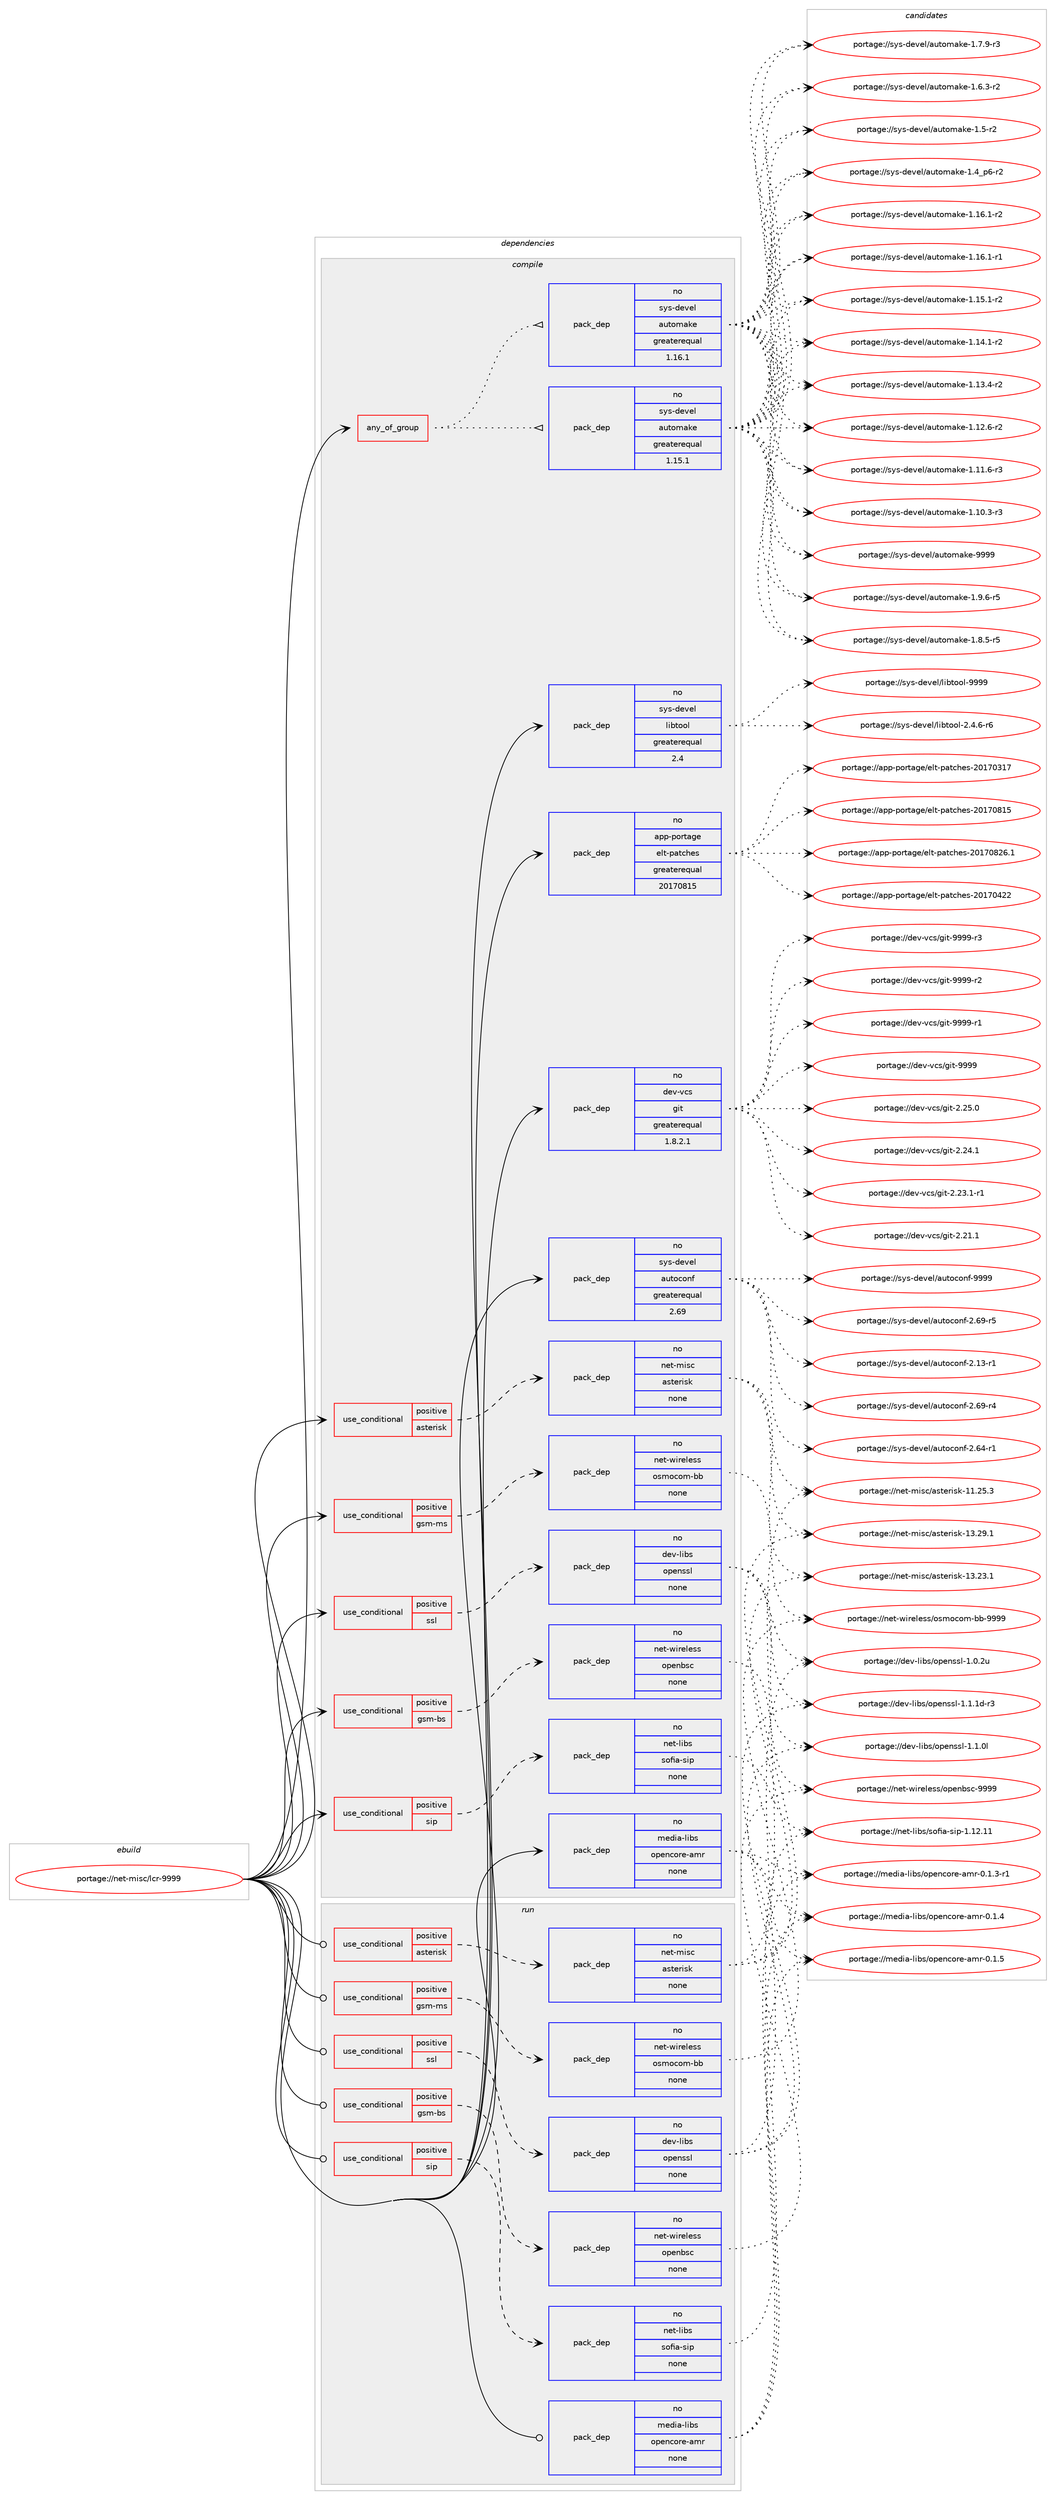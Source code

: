digraph prolog {

# *************
# Graph options
# *************

newrank=true;
concentrate=true;
compound=true;
graph [rankdir=LR,fontname=Helvetica,fontsize=10,ranksep=1.5];#, ranksep=2.5, nodesep=0.2];
edge  [arrowhead=vee];
node  [fontname=Helvetica,fontsize=10];

# **********
# The ebuild
# **********

subgraph cluster_leftcol {
color=gray;
rank=same;
label=<<i>ebuild</i>>;
id [label="portage://net-misc/lcr-9999", color=red, width=4, href="../net-misc/lcr-9999.svg"];
}

# ****************
# The dependencies
# ****************

subgraph cluster_midcol {
color=gray;
label=<<i>dependencies</i>>;
subgraph cluster_compile {
fillcolor="#eeeeee";
style=filled;
label=<<i>compile</i>>;
subgraph any2020 {
dependency129282 [label=<<TABLE BORDER="0" CELLBORDER="1" CELLSPACING="0" CELLPADDING="4"><TR><TD CELLPADDING="10">any_of_group</TD></TR></TABLE>>, shape=none, color=red];subgraph pack100392 {
dependency129283 [label=<<TABLE BORDER="0" CELLBORDER="1" CELLSPACING="0" CELLPADDING="4" WIDTH="220"><TR><TD ROWSPAN="6" CELLPADDING="30">pack_dep</TD></TR><TR><TD WIDTH="110">no</TD></TR><TR><TD>sys-devel</TD></TR><TR><TD>automake</TD></TR><TR><TD>greaterequal</TD></TR><TR><TD>1.16.1</TD></TR></TABLE>>, shape=none, color=blue];
}
dependency129282:e -> dependency129283:w [weight=20,style="dotted",arrowhead="oinv"];
subgraph pack100393 {
dependency129284 [label=<<TABLE BORDER="0" CELLBORDER="1" CELLSPACING="0" CELLPADDING="4" WIDTH="220"><TR><TD ROWSPAN="6" CELLPADDING="30">pack_dep</TD></TR><TR><TD WIDTH="110">no</TD></TR><TR><TD>sys-devel</TD></TR><TR><TD>automake</TD></TR><TR><TD>greaterequal</TD></TR><TR><TD>1.15.1</TD></TR></TABLE>>, shape=none, color=blue];
}
dependency129282:e -> dependency129284:w [weight=20,style="dotted",arrowhead="oinv"];
}
id:e -> dependency129282:w [weight=20,style="solid",arrowhead="vee"];
subgraph cond26732 {
dependency129285 [label=<<TABLE BORDER="0" CELLBORDER="1" CELLSPACING="0" CELLPADDING="4"><TR><TD ROWSPAN="3" CELLPADDING="10">use_conditional</TD></TR><TR><TD>positive</TD></TR><TR><TD>asterisk</TD></TR></TABLE>>, shape=none, color=red];
subgraph pack100394 {
dependency129286 [label=<<TABLE BORDER="0" CELLBORDER="1" CELLSPACING="0" CELLPADDING="4" WIDTH="220"><TR><TD ROWSPAN="6" CELLPADDING="30">pack_dep</TD></TR><TR><TD WIDTH="110">no</TD></TR><TR><TD>net-misc</TD></TR><TR><TD>asterisk</TD></TR><TR><TD>none</TD></TR><TR><TD></TD></TR></TABLE>>, shape=none, color=blue];
}
dependency129285:e -> dependency129286:w [weight=20,style="dashed",arrowhead="vee"];
}
id:e -> dependency129285:w [weight=20,style="solid",arrowhead="vee"];
subgraph cond26733 {
dependency129287 [label=<<TABLE BORDER="0" CELLBORDER="1" CELLSPACING="0" CELLPADDING="4"><TR><TD ROWSPAN="3" CELLPADDING="10">use_conditional</TD></TR><TR><TD>positive</TD></TR><TR><TD>gsm-bs</TD></TR></TABLE>>, shape=none, color=red];
subgraph pack100395 {
dependency129288 [label=<<TABLE BORDER="0" CELLBORDER="1" CELLSPACING="0" CELLPADDING="4" WIDTH="220"><TR><TD ROWSPAN="6" CELLPADDING="30">pack_dep</TD></TR><TR><TD WIDTH="110">no</TD></TR><TR><TD>net-wireless</TD></TR><TR><TD>openbsc</TD></TR><TR><TD>none</TD></TR><TR><TD></TD></TR></TABLE>>, shape=none, color=blue];
}
dependency129287:e -> dependency129288:w [weight=20,style="dashed",arrowhead="vee"];
}
id:e -> dependency129287:w [weight=20,style="solid",arrowhead="vee"];
subgraph cond26734 {
dependency129289 [label=<<TABLE BORDER="0" CELLBORDER="1" CELLSPACING="0" CELLPADDING="4"><TR><TD ROWSPAN="3" CELLPADDING="10">use_conditional</TD></TR><TR><TD>positive</TD></TR><TR><TD>gsm-ms</TD></TR></TABLE>>, shape=none, color=red];
subgraph pack100396 {
dependency129290 [label=<<TABLE BORDER="0" CELLBORDER="1" CELLSPACING="0" CELLPADDING="4" WIDTH="220"><TR><TD ROWSPAN="6" CELLPADDING="30">pack_dep</TD></TR><TR><TD WIDTH="110">no</TD></TR><TR><TD>net-wireless</TD></TR><TR><TD>osmocom-bb</TD></TR><TR><TD>none</TD></TR><TR><TD></TD></TR></TABLE>>, shape=none, color=blue];
}
dependency129289:e -> dependency129290:w [weight=20,style="dashed",arrowhead="vee"];
}
id:e -> dependency129289:w [weight=20,style="solid",arrowhead="vee"];
subgraph cond26735 {
dependency129291 [label=<<TABLE BORDER="0" CELLBORDER="1" CELLSPACING="0" CELLPADDING="4"><TR><TD ROWSPAN="3" CELLPADDING="10">use_conditional</TD></TR><TR><TD>positive</TD></TR><TR><TD>sip</TD></TR></TABLE>>, shape=none, color=red];
subgraph pack100397 {
dependency129292 [label=<<TABLE BORDER="0" CELLBORDER="1" CELLSPACING="0" CELLPADDING="4" WIDTH="220"><TR><TD ROWSPAN="6" CELLPADDING="30">pack_dep</TD></TR><TR><TD WIDTH="110">no</TD></TR><TR><TD>net-libs</TD></TR><TR><TD>sofia-sip</TD></TR><TR><TD>none</TD></TR><TR><TD></TD></TR></TABLE>>, shape=none, color=blue];
}
dependency129291:e -> dependency129292:w [weight=20,style="dashed",arrowhead="vee"];
}
id:e -> dependency129291:w [weight=20,style="solid",arrowhead="vee"];
subgraph cond26736 {
dependency129293 [label=<<TABLE BORDER="0" CELLBORDER="1" CELLSPACING="0" CELLPADDING="4"><TR><TD ROWSPAN="3" CELLPADDING="10">use_conditional</TD></TR><TR><TD>positive</TD></TR><TR><TD>ssl</TD></TR></TABLE>>, shape=none, color=red];
subgraph pack100398 {
dependency129294 [label=<<TABLE BORDER="0" CELLBORDER="1" CELLSPACING="0" CELLPADDING="4" WIDTH="220"><TR><TD ROWSPAN="6" CELLPADDING="30">pack_dep</TD></TR><TR><TD WIDTH="110">no</TD></TR><TR><TD>dev-libs</TD></TR><TR><TD>openssl</TD></TR><TR><TD>none</TD></TR><TR><TD></TD></TR></TABLE>>, shape=none, color=blue];
}
dependency129293:e -> dependency129294:w [weight=20,style="dashed",arrowhead="vee"];
}
id:e -> dependency129293:w [weight=20,style="solid",arrowhead="vee"];
subgraph pack100399 {
dependency129295 [label=<<TABLE BORDER="0" CELLBORDER="1" CELLSPACING="0" CELLPADDING="4" WIDTH="220"><TR><TD ROWSPAN="6" CELLPADDING="30">pack_dep</TD></TR><TR><TD WIDTH="110">no</TD></TR><TR><TD>app-portage</TD></TR><TR><TD>elt-patches</TD></TR><TR><TD>greaterequal</TD></TR><TR><TD>20170815</TD></TR></TABLE>>, shape=none, color=blue];
}
id:e -> dependency129295:w [weight=20,style="solid",arrowhead="vee"];
subgraph pack100400 {
dependency129296 [label=<<TABLE BORDER="0" CELLBORDER="1" CELLSPACING="0" CELLPADDING="4" WIDTH="220"><TR><TD ROWSPAN="6" CELLPADDING="30">pack_dep</TD></TR><TR><TD WIDTH="110">no</TD></TR><TR><TD>dev-vcs</TD></TR><TR><TD>git</TD></TR><TR><TD>greaterequal</TD></TR><TR><TD>1.8.2.1</TD></TR></TABLE>>, shape=none, color=blue];
}
id:e -> dependency129296:w [weight=20,style="solid",arrowhead="vee"];
subgraph pack100401 {
dependency129297 [label=<<TABLE BORDER="0" CELLBORDER="1" CELLSPACING="0" CELLPADDING="4" WIDTH="220"><TR><TD ROWSPAN="6" CELLPADDING="30">pack_dep</TD></TR><TR><TD WIDTH="110">no</TD></TR><TR><TD>media-libs</TD></TR><TR><TD>opencore-amr</TD></TR><TR><TD>none</TD></TR><TR><TD></TD></TR></TABLE>>, shape=none, color=blue];
}
id:e -> dependency129297:w [weight=20,style="solid",arrowhead="vee"];
subgraph pack100402 {
dependency129298 [label=<<TABLE BORDER="0" CELLBORDER="1" CELLSPACING="0" CELLPADDING="4" WIDTH="220"><TR><TD ROWSPAN="6" CELLPADDING="30">pack_dep</TD></TR><TR><TD WIDTH="110">no</TD></TR><TR><TD>sys-devel</TD></TR><TR><TD>autoconf</TD></TR><TR><TD>greaterequal</TD></TR><TR><TD>2.69</TD></TR></TABLE>>, shape=none, color=blue];
}
id:e -> dependency129298:w [weight=20,style="solid",arrowhead="vee"];
subgraph pack100403 {
dependency129299 [label=<<TABLE BORDER="0" CELLBORDER="1" CELLSPACING="0" CELLPADDING="4" WIDTH="220"><TR><TD ROWSPAN="6" CELLPADDING="30">pack_dep</TD></TR><TR><TD WIDTH="110">no</TD></TR><TR><TD>sys-devel</TD></TR><TR><TD>libtool</TD></TR><TR><TD>greaterequal</TD></TR><TR><TD>2.4</TD></TR></TABLE>>, shape=none, color=blue];
}
id:e -> dependency129299:w [weight=20,style="solid",arrowhead="vee"];
}
subgraph cluster_compileandrun {
fillcolor="#eeeeee";
style=filled;
label=<<i>compile and run</i>>;
}
subgraph cluster_run {
fillcolor="#eeeeee";
style=filled;
label=<<i>run</i>>;
subgraph cond26737 {
dependency129300 [label=<<TABLE BORDER="0" CELLBORDER="1" CELLSPACING="0" CELLPADDING="4"><TR><TD ROWSPAN="3" CELLPADDING="10">use_conditional</TD></TR><TR><TD>positive</TD></TR><TR><TD>asterisk</TD></TR></TABLE>>, shape=none, color=red];
subgraph pack100404 {
dependency129301 [label=<<TABLE BORDER="0" CELLBORDER="1" CELLSPACING="0" CELLPADDING="4" WIDTH="220"><TR><TD ROWSPAN="6" CELLPADDING="30">pack_dep</TD></TR><TR><TD WIDTH="110">no</TD></TR><TR><TD>net-misc</TD></TR><TR><TD>asterisk</TD></TR><TR><TD>none</TD></TR><TR><TD></TD></TR></TABLE>>, shape=none, color=blue];
}
dependency129300:e -> dependency129301:w [weight=20,style="dashed",arrowhead="vee"];
}
id:e -> dependency129300:w [weight=20,style="solid",arrowhead="odot"];
subgraph cond26738 {
dependency129302 [label=<<TABLE BORDER="0" CELLBORDER="1" CELLSPACING="0" CELLPADDING="4"><TR><TD ROWSPAN="3" CELLPADDING="10">use_conditional</TD></TR><TR><TD>positive</TD></TR><TR><TD>gsm-bs</TD></TR></TABLE>>, shape=none, color=red];
subgraph pack100405 {
dependency129303 [label=<<TABLE BORDER="0" CELLBORDER="1" CELLSPACING="0" CELLPADDING="4" WIDTH="220"><TR><TD ROWSPAN="6" CELLPADDING="30">pack_dep</TD></TR><TR><TD WIDTH="110">no</TD></TR><TR><TD>net-wireless</TD></TR><TR><TD>openbsc</TD></TR><TR><TD>none</TD></TR><TR><TD></TD></TR></TABLE>>, shape=none, color=blue];
}
dependency129302:e -> dependency129303:w [weight=20,style="dashed",arrowhead="vee"];
}
id:e -> dependency129302:w [weight=20,style="solid",arrowhead="odot"];
subgraph cond26739 {
dependency129304 [label=<<TABLE BORDER="0" CELLBORDER="1" CELLSPACING="0" CELLPADDING="4"><TR><TD ROWSPAN="3" CELLPADDING="10">use_conditional</TD></TR><TR><TD>positive</TD></TR><TR><TD>gsm-ms</TD></TR></TABLE>>, shape=none, color=red];
subgraph pack100406 {
dependency129305 [label=<<TABLE BORDER="0" CELLBORDER="1" CELLSPACING="0" CELLPADDING="4" WIDTH="220"><TR><TD ROWSPAN="6" CELLPADDING="30">pack_dep</TD></TR><TR><TD WIDTH="110">no</TD></TR><TR><TD>net-wireless</TD></TR><TR><TD>osmocom-bb</TD></TR><TR><TD>none</TD></TR><TR><TD></TD></TR></TABLE>>, shape=none, color=blue];
}
dependency129304:e -> dependency129305:w [weight=20,style="dashed",arrowhead="vee"];
}
id:e -> dependency129304:w [weight=20,style="solid",arrowhead="odot"];
subgraph cond26740 {
dependency129306 [label=<<TABLE BORDER="0" CELLBORDER="1" CELLSPACING="0" CELLPADDING="4"><TR><TD ROWSPAN="3" CELLPADDING="10">use_conditional</TD></TR><TR><TD>positive</TD></TR><TR><TD>sip</TD></TR></TABLE>>, shape=none, color=red];
subgraph pack100407 {
dependency129307 [label=<<TABLE BORDER="0" CELLBORDER="1" CELLSPACING="0" CELLPADDING="4" WIDTH="220"><TR><TD ROWSPAN="6" CELLPADDING="30">pack_dep</TD></TR><TR><TD WIDTH="110">no</TD></TR><TR><TD>net-libs</TD></TR><TR><TD>sofia-sip</TD></TR><TR><TD>none</TD></TR><TR><TD></TD></TR></TABLE>>, shape=none, color=blue];
}
dependency129306:e -> dependency129307:w [weight=20,style="dashed",arrowhead="vee"];
}
id:e -> dependency129306:w [weight=20,style="solid",arrowhead="odot"];
subgraph cond26741 {
dependency129308 [label=<<TABLE BORDER="0" CELLBORDER="1" CELLSPACING="0" CELLPADDING="4"><TR><TD ROWSPAN="3" CELLPADDING="10">use_conditional</TD></TR><TR><TD>positive</TD></TR><TR><TD>ssl</TD></TR></TABLE>>, shape=none, color=red];
subgraph pack100408 {
dependency129309 [label=<<TABLE BORDER="0" CELLBORDER="1" CELLSPACING="0" CELLPADDING="4" WIDTH="220"><TR><TD ROWSPAN="6" CELLPADDING="30">pack_dep</TD></TR><TR><TD WIDTH="110">no</TD></TR><TR><TD>dev-libs</TD></TR><TR><TD>openssl</TD></TR><TR><TD>none</TD></TR><TR><TD></TD></TR></TABLE>>, shape=none, color=blue];
}
dependency129308:e -> dependency129309:w [weight=20,style="dashed",arrowhead="vee"];
}
id:e -> dependency129308:w [weight=20,style="solid",arrowhead="odot"];
subgraph pack100409 {
dependency129310 [label=<<TABLE BORDER="0" CELLBORDER="1" CELLSPACING="0" CELLPADDING="4" WIDTH="220"><TR><TD ROWSPAN="6" CELLPADDING="30">pack_dep</TD></TR><TR><TD WIDTH="110">no</TD></TR><TR><TD>media-libs</TD></TR><TR><TD>opencore-amr</TD></TR><TR><TD>none</TD></TR><TR><TD></TD></TR></TABLE>>, shape=none, color=blue];
}
id:e -> dependency129310:w [weight=20,style="solid",arrowhead="odot"];
}
}

# **************
# The candidates
# **************

subgraph cluster_choices {
rank=same;
color=gray;
label=<<i>candidates</i>>;

subgraph choice100392 {
color=black;
nodesep=1;
choice115121115451001011181011084797117116111109971071014557575757 [label="portage://sys-devel/automake-9999", color=red, width=4,href="../sys-devel/automake-9999.svg"];
choice115121115451001011181011084797117116111109971071014549465746544511453 [label="portage://sys-devel/automake-1.9.6-r5", color=red, width=4,href="../sys-devel/automake-1.9.6-r5.svg"];
choice115121115451001011181011084797117116111109971071014549465646534511453 [label="portage://sys-devel/automake-1.8.5-r5", color=red, width=4,href="../sys-devel/automake-1.8.5-r5.svg"];
choice115121115451001011181011084797117116111109971071014549465546574511451 [label="portage://sys-devel/automake-1.7.9-r3", color=red, width=4,href="../sys-devel/automake-1.7.9-r3.svg"];
choice115121115451001011181011084797117116111109971071014549465446514511450 [label="portage://sys-devel/automake-1.6.3-r2", color=red, width=4,href="../sys-devel/automake-1.6.3-r2.svg"];
choice11512111545100101118101108479711711611110997107101454946534511450 [label="portage://sys-devel/automake-1.5-r2", color=red, width=4,href="../sys-devel/automake-1.5-r2.svg"];
choice115121115451001011181011084797117116111109971071014549465295112544511450 [label="portage://sys-devel/automake-1.4_p6-r2", color=red, width=4,href="../sys-devel/automake-1.4_p6-r2.svg"];
choice11512111545100101118101108479711711611110997107101454946495446494511450 [label="portage://sys-devel/automake-1.16.1-r2", color=red, width=4,href="../sys-devel/automake-1.16.1-r2.svg"];
choice11512111545100101118101108479711711611110997107101454946495446494511449 [label="portage://sys-devel/automake-1.16.1-r1", color=red, width=4,href="../sys-devel/automake-1.16.1-r1.svg"];
choice11512111545100101118101108479711711611110997107101454946495346494511450 [label="portage://sys-devel/automake-1.15.1-r2", color=red, width=4,href="../sys-devel/automake-1.15.1-r2.svg"];
choice11512111545100101118101108479711711611110997107101454946495246494511450 [label="portage://sys-devel/automake-1.14.1-r2", color=red, width=4,href="../sys-devel/automake-1.14.1-r2.svg"];
choice11512111545100101118101108479711711611110997107101454946495146524511450 [label="portage://sys-devel/automake-1.13.4-r2", color=red, width=4,href="../sys-devel/automake-1.13.4-r2.svg"];
choice11512111545100101118101108479711711611110997107101454946495046544511450 [label="portage://sys-devel/automake-1.12.6-r2", color=red, width=4,href="../sys-devel/automake-1.12.6-r2.svg"];
choice11512111545100101118101108479711711611110997107101454946494946544511451 [label="portage://sys-devel/automake-1.11.6-r3", color=red, width=4,href="../sys-devel/automake-1.11.6-r3.svg"];
choice11512111545100101118101108479711711611110997107101454946494846514511451 [label="portage://sys-devel/automake-1.10.3-r3", color=red, width=4,href="../sys-devel/automake-1.10.3-r3.svg"];
dependency129283:e -> choice115121115451001011181011084797117116111109971071014557575757:w [style=dotted,weight="100"];
dependency129283:e -> choice115121115451001011181011084797117116111109971071014549465746544511453:w [style=dotted,weight="100"];
dependency129283:e -> choice115121115451001011181011084797117116111109971071014549465646534511453:w [style=dotted,weight="100"];
dependency129283:e -> choice115121115451001011181011084797117116111109971071014549465546574511451:w [style=dotted,weight="100"];
dependency129283:e -> choice115121115451001011181011084797117116111109971071014549465446514511450:w [style=dotted,weight="100"];
dependency129283:e -> choice11512111545100101118101108479711711611110997107101454946534511450:w [style=dotted,weight="100"];
dependency129283:e -> choice115121115451001011181011084797117116111109971071014549465295112544511450:w [style=dotted,weight="100"];
dependency129283:e -> choice11512111545100101118101108479711711611110997107101454946495446494511450:w [style=dotted,weight="100"];
dependency129283:e -> choice11512111545100101118101108479711711611110997107101454946495446494511449:w [style=dotted,weight="100"];
dependency129283:e -> choice11512111545100101118101108479711711611110997107101454946495346494511450:w [style=dotted,weight="100"];
dependency129283:e -> choice11512111545100101118101108479711711611110997107101454946495246494511450:w [style=dotted,weight="100"];
dependency129283:e -> choice11512111545100101118101108479711711611110997107101454946495146524511450:w [style=dotted,weight="100"];
dependency129283:e -> choice11512111545100101118101108479711711611110997107101454946495046544511450:w [style=dotted,weight="100"];
dependency129283:e -> choice11512111545100101118101108479711711611110997107101454946494946544511451:w [style=dotted,weight="100"];
dependency129283:e -> choice11512111545100101118101108479711711611110997107101454946494846514511451:w [style=dotted,weight="100"];
}
subgraph choice100393 {
color=black;
nodesep=1;
choice115121115451001011181011084797117116111109971071014557575757 [label="portage://sys-devel/automake-9999", color=red, width=4,href="../sys-devel/automake-9999.svg"];
choice115121115451001011181011084797117116111109971071014549465746544511453 [label="portage://sys-devel/automake-1.9.6-r5", color=red, width=4,href="../sys-devel/automake-1.9.6-r5.svg"];
choice115121115451001011181011084797117116111109971071014549465646534511453 [label="portage://sys-devel/automake-1.8.5-r5", color=red, width=4,href="../sys-devel/automake-1.8.5-r5.svg"];
choice115121115451001011181011084797117116111109971071014549465546574511451 [label="portage://sys-devel/automake-1.7.9-r3", color=red, width=4,href="../sys-devel/automake-1.7.9-r3.svg"];
choice115121115451001011181011084797117116111109971071014549465446514511450 [label="portage://sys-devel/automake-1.6.3-r2", color=red, width=4,href="../sys-devel/automake-1.6.3-r2.svg"];
choice11512111545100101118101108479711711611110997107101454946534511450 [label="portage://sys-devel/automake-1.5-r2", color=red, width=4,href="../sys-devel/automake-1.5-r2.svg"];
choice115121115451001011181011084797117116111109971071014549465295112544511450 [label="portage://sys-devel/automake-1.4_p6-r2", color=red, width=4,href="../sys-devel/automake-1.4_p6-r2.svg"];
choice11512111545100101118101108479711711611110997107101454946495446494511450 [label="portage://sys-devel/automake-1.16.1-r2", color=red, width=4,href="../sys-devel/automake-1.16.1-r2.svg"];
choice11512111545100101118101108479711711611110997107101454946495446494511449 [label="portage://sys-devel/automake-1.16.1-r1", color=red, width=4,href="../sys-devel/automake-1.16.1-r1.svg"];
choice11512111545100101118101108479711711611110997107101454946495346494511450 [label="portage://sys-devel/automake-1.15.1-r2", color=red, width=4,href="../sys-devel/automake-1.15.1-r2.svg"];
choice11512111545100101118101108479711711611110997107101454946495246494511450 [label="portage://sys-devel/automake-1.14.1-r2", color=red, width=4,href="../sys-devel/automake-1.14.1-r2.svg"];
choice11512111545100101118101108479711711611110997107101454946495146524511450 [label="portage://sys-devel/automake-1.13.4-r2", color=red, width=4,href="../sys-devel/automake-1.13.4-r2.svg"];
choice11512111545100101118101108479711711611110997107101454946495046544511450 [label="portage://sys-devel/automake-1.12.6-r2", color=red, width=4,href="../sys-devel/automake-1.12.6-r2.svg"];
choice11512111545100101118101108479711711611110997107101454946494946544511451 [label="portage://sys-devel/automake-1.11.6-r3", color=red, width=4,href="../sys-devel/automake-1.11.6-r3.svg"];
choice11512111545100101118101108479711711611110997107101454946494846514511451 [label="portage://sys-devel/automake-1.10.3-r3", color=red, width=4,href="../sys-devel/automake-1.10.3-r3.svg"];
dependency129284:e -> choice115121115451001011181011084797117116111109971071014557575757:w [style=dotted,weight="100"];
dependency129284:e -> choice115121115451001011181011084797117116111109971071014549465746544511453:w [style=dotted,weight="100"];
dependency129284:e -> choice115121115451001011181011084797117116111109971071014549465646534511453:w [style=dotted,weight="100"];
dependency129284:e -> choice115121115451001011181011084797117116111109971071014549465546574511451:w [style=dotted,weight="100"];
dependency129284:e -> choice115121115451001011181011084797117116111109971071014549465446514511450:w [style=dotted,weight="100"];
dependency129284:e -> choice11512111545100101118101108479711711611110997107101454946534511450:w [style=dotted,weight="100"];
dependency129284:e -> choice115121115451001011181011084797117116111109971071014549465295112544511450:w [style=dotted,weight="100"];
dependency129284:e -> choice11512111545100101118101108479711711611110997107101454946495446494511450:w [style=dotted,weight="100"];
dependency129284:e -> choice11512111545100101118101108479711711611110997107101454946495446494511449:w [style=dotted,weight="100"];
dependency129284:e -> choice11512111545100101118101108479711711611110997107101454946495346494511450:w [style=dotted,weight="100"];
dependency129284:e -> choice11512111545100101118101108479711711611110997107101454946495246494511450:w [style=dotted,weight="100"];
dependency129284:e -> choice11512111545100101118101108479711711611110997107101454946495146524511450:w [style=dotted,weight="100"];
dependency129284:e -> choice11512111545100101118101108479711711611110997107101454946495046544511450:w [style=dotted,weight="100"];
dependency129284:e -> choice11512111545100101118101108479711711611110997107101454946494946544511451:w [style=dotted,weight="100"];
dependency129284:e -> choice11512111545100101118101108479711711611110997107101454946494846514511451:w [style=dotted,weight="100"];
}
subgraph choice100394 {
color=black;
nodesep=1;
choice110101116451091051159947971151161011141051151074549514650574649 [label="portage://net-misc/asterisk-13.29.1", color=red, width=4,href="../net-misc/asterisk-13.29.1.svg"];
choice110101116451091051159947971151161011141051151074549514650514649 [label="portage://net-misc/asterisk-13.23.1", color=red, width=4,href="../net-misc/asterisk-13.23.1.svg"];
choice110101116451091051159947971151161011141051151074549494650534651 [label="portage://net-misc/asterisk-11.25.3", color=red, width=4,href="../net-misc/asterisk-11.25.3.svg"];
dependency129286:e -> choice110101116451091051159947971151161011141051151074549514650574649:w [style=dotted,weight="100"];
dependency129286:e -> choice110101116451091051159947971151161011141051151074549514650514649:w [style=dotted,weight="100"];
dependency129286:e -> choice110101116451091051159947971151161011141051151074549494650534651:w [style=dotted,weight="100"];
}
subgraph choice100395 {
color=black;
nodesep=1;
choice110101116451191051141011081011151154711111210111098115994557575757 [label="portage://net-wireless/openbsc-9999", color=red, width=4,href="../net-wireless/openbsc-9999.svg"];
dependency129288:e -> choice110101116451191051141011081011151154711111210111098115994557575757:w [style=dotted,weight="100"];
}
subgraph choice100396 {
color=black;
nodesep=1;
choice1101011164511910511410110810111511547111115109111991111094598984557575757 [label="portage://net-wireless/osmocom-bb-9999", color=red, width=4,href="../net-wireless/osmocom-bb-9999.svg"];
dependency129290:e -> choice1101011164511910511410110810111511547111115109111991111094598984557575757:w [style=dotted,weight="100"];
}
subgraph choice100397 {
color=black;
nodesep=1;
choice11010111645108105981154711511110210597451151051124549464950464949 [label="portage://net-libs/sofia-sip-1.12.11", color=red, width=4,href="../net-libs/sofia-sip-1.12.11.svg"];
dependency129292:e -> choice11010111645108105981154711511110210597451151051124549464950464949:w [style=dotted,weight="100"];
}
subgraph choice100398 {
color=black;
nodesep=1;
choice1001011184510810598115471111121011101151151084549464946491004511451 [label="portage://dev-libs/openssl-1.1.1d-r3", color=red, width=4,href="../dev-libs/openssl-1.1.1d-r3.svg"];
choice100101118451081059811547111112101110115115108454946494648108 [label="portage://dev-libs/openssl-1.1.0l", color=red, width=4,href="../dev-libs/openssl-1.1.0l.svg"];
choice100101118451081059811547111112101110115115108454946484650117 [label="portage://dev-libs/openssl-1.0.2u", color=red, width=4,href="../dev-libs/openssl-1.0.2u.svg"];
dependency129294:e -> choice1001011184510810598115471111121011101151151084549464946491004511451:w [style=dotted,weight="100"];
dependency129294:e -> choice100101118451081059811547111112101110115115108454946494648108:w [style=dotted,weight="100"];
dependency129294:e -> choice100101118451081059811547111112101110115115108454946484650117:w [style=dotted,weight="100"];
}
subgraph choice100399 {
color=black;
nodesep=1;
choice971121124511211111411697103101471011081164511297116991041011154550484955485650544649 [label="portage://app-portage/elt-patches-20170826.1", color=red, width=4,href="../app-portage/elt-patches-20170826.1.svg"];
choice97112112451121111141169710310147101108116451129711699104101115455048495548564953 [label="portage://app-portage/elt-patches-20170815", color=red, width=4,href="../app-portage/elt-patches-20170815.svg"];
choice97112112451121111141169710310147101108116451129711699104101115455048495548525050 [label="portage://app-portage/elt-patches-20170422", color=red, width=4,href="../app-portage/elt-patches-20170422.svg"];
choice97112112451121111141169710310147101108116451129711699104101115455048495548514955 [label="portage://app-portage/elt-patches-20170317", color=red, width=4,href="../app-portage/elt-patches-20170317.svg"];
dependency129295:e -> choice971121124511211111411697103101471011081164511297116991041011154550484955485650544649:w [style=dotted,weight="100"];
dependency129295:e -> choice97112112451121111141169710310147101108116451129711699104101115455048495548564953:w [style=dotted,weight="100"];
dependency129295:e -> choice97112112451121111141169710310147101108116451129711699104101115455048495548525050:w [style=dotted,weight="100"];
dependency129295:e -> choice97112112451121111141169710310147101108116451129711699104101115455048495548514955:w [style=dotted,weight="100"];
}
subgraph choice100400 {
color=black;
nodesep=1;
choice10010111845118991154710310511645575757574511451 [label="portage://dev-vcs/git-9999-r3", color=red, width=4,href="../dev-vcs/git-9999-r3.svg"];
choice10010111845118991154710310511645575757574511450 [label="portage://dev-vcs/git-9999-r2", color=red, width=4,href="../dev-vcs/git-9999-r2.svg"];
choice10010111845118991154710310511645575757574511449 [label="portage://dev-vcs/git-9999-r1", color=red, width=4,href="../dev-vcs/git-9999-r1.svg"];
choice1001011184511899115471031051164557575757 [label="portage://dev-vcs/git-9999", color=red, width=4,href="../dev-vcs/git-9999.svg"];
choice10010111845118991154710310511645504650534648 [label="portage://dev-vcs/git-2.25.0", color=red, width=4,href="../dev-vcs/git-2.25.0.svg"];
choice10010111845118991154710310511645504650524649 [label="portage://dev-vcs/git-2.24.1", color=red, width=4,href="../dev-vcs/git-2.24.1.svg"];
choice100101118451189911547103105116455046505146494511449 [label="portage://dev-vcs/git-2.23.1-r1", color=red, width=4,href="../dev-vcs/git-2.23.1-r1.svg"];
choice10010111845118991154710310511645504650494649 [label="portage://dev-vcs/git-2.21.1", color=red, width=4,href="../dev-vcs/git-2.21.1.svg"];
dependency129296:e -> choice10010111845118991154710310511645575757574511451:w [style=dotted,weight="100"];
dependency129296:e -> choice10010111845118991154710310511645575757574511450:w [style=dotted,weight="100"];
dependency129296:e -> choice10010111845118991154710310511645575757574511449:w [style=dotted,weight="100"];
dependency129296:e -> choice1001011184511899115471031051164557575757:w [style=dotted,weight="100"];
dependency129296:e -> choice10010111845118991154710310511645504650534648:w [style=dotted,weight="100"];
dependency129296:e -> choice10010111845118991154710310511645504650524649:w [style=dotted,weight="100"];
dependency129296:e -> choice100101118451189911547103105116455046505146494511449:w [style=dotted,weight="100"];
dependency129296:e -> choice10010111845118991154710310511645504650494649:w [style=dotted,weight="100"];
}
subgraph choice100401 {
color=black;
nodesep=1;
choice10910110010597451081059811547111112101110991111141014597109114454846494653 [label="portage://media-libs/opencore-amr-0.1.5", color=red, width=4,href="../media-libs/opencore-amr-0.1.5.svg"];
choice10910110010597451081059811547111112101110991111141014597109114454846494652 [label="portage://media-libs/opencore-amr-0.1.4", color=red, width=4,href="../media-libs/opencore-amr-0.1.4.svg"];
choice109101100105974510810598115471111121011109911111410145971091144548464946514511449 [label="portage://media-libs/opencore-amr-0.1.3-r1", color=red, width=4,href="../media-libs/opencore-amr-0.1.3-r1.svg"];
dependency129297:e -> choice10910110010597451081059811547111112101110991111141014597109114454846494653:w [style=dotted,weight="100"];
dependency129297:e -> choice10910110010597451081059811547111112101110991111141014597109114454846494652:w [style=dotted,weight="100"];
dependency129297:e -> choice109101100105974510810598115471111121011109911111410145971091144548464946514511449:w [style=dotted,weight="100"];
}
subgraph choice100402 {
color=black;
nodesep=1;
choice115121115451001011181011084797117116111991111101024557575757 [label="portage://sys-devel/autoconf-9999", color=red, width=4,href="../sys-devel/autoconf-9999.svg"];
choice1151211154510010111810110847971171161119911111010245504654574511453 [label="portage://sys-devel/autoconf-2.69-r5", color=red, width=4,href="../sys-devel/autoconf-2.69-r5.svg"];
choice1151211154510010111810110847971171161119911111010245504654574511452 [label="portage://sys-devel/autoconf-2.69-r4", color=red, width=4,href="../sys-devel/autoconf-2.69-r4.svg"];
choice1151211154510010111810110847971171161119911111010245504654524511449 [label="portage://sys-devel/autoconf-2.64-r1", color=red, width=4,href="../sys-devel/autoconf-2.64-r1.svg"];
choice1151211154510010111810110847971171161119911111010245504649514511449 [label="portage://sys-devel/autoconf-2.13-r1", color=red, width=4,href="../sys-devel/autoconf-2.13-r1.svg"];
dependency129298:e -> choice115121115451001011181011084797117116111991111101024557575757:w [style=dotted,weight="100"];
dependency129298:e -> choice1151211154510010111810110847971171161119911111010245504654574511453:w [style=dotted,weight="100"];
dependency129298:e -> choice1151211154510010111810110847971171161119911111010245504654574511452:w [style=dotted,weight="100"];
dependency129298:e -> choice1151211154510010111810110847971171161119911111010245504654524511449:w [style=dotted,weight="100"];
dependency129298:e -> choice1151211154510010111810110847971171161119911111010245504649514511449:w [style=dotted,weight="100"];
}
subgraph choice100403 {
color=black;
nodesep=1;
choice1151211154510010111810110847108105981161111111084557575757 [label="portage://sys-devel/libtool-9999", color=red, width=4,href="../sys-devel/libtool-9999.svg"];
choice1151211154510010111810110847108105981161111111084550465246544511454 [label="portage://sys-devel/libtool-2.4.6-r6", color=red, width=4,href="../sys-devel/libtool-2.4.6-r6.svg"];
dependency129299:e -> choice1151211154510010111810110847108105981161111111084557575757:w [style=dotted,weight="100"];
dependency129299:e -> choice1151211154510010111810110847108105981161111111084550465246544511454:w [style=dotted,weight="100"];
}
subgraph choice100404 {
color=black;
nodesep=1;
choice110101116451091051159947971151161011141051151074549514650574649 [label="portage://net-misc/asterisk-13.29.1", color=red, width=4,href="../net-misc/asterisk-13.29.1.svg"];
choice110101116451091051159947971151161011141051151074549514650514649 [label="portage://net-misc/asterisk-13.23.1", color=red, width=4,href="../net-misc/asterisk-13.23.1.svg"];
choice110101116451091051159947971151161011141051151074549494650534651 [label="portage://net-misc/asterisk-11.25.3", color=red, width=4,href="../net-misc/asterisk-11.25.3.svg"];
dependency129301:e -> choice110101116451091051159947971151161011141051151074549514650574649:w [style=dotted,weight="100"];
dependency129301:e -> choice110101116451091051159947971151161011141051151074549514650514649:w [style=dotted,weight="100"];
dependency129301:e -> choice110101116451091051159947971151161011141051151074549494650534651:w [style=dotted,weight="100"];
}
subgraph choice100405 {
color=black;
nodesep=1;
choice110101116451191051141011081011151154711111210111098115994557575757 [label="portage://net-wireless/openbsc-9999", color=red, width=4,href="../net-wireless/openbsc-9999.svg"];
dependency129303:e -> choice110101116451191051141011081011151154711111210111098115994557575757:w [style=dotted,weight="100"];
}
subgraph choice100406 {
color=black;
nodesep=1;
choice1101011164511910511410110810111511547111115109111991111094598984557575757 [label="portage://net-wireless/osmocom-bb-9999", color=red, width=4,href="../net-wireless/osmocom-bb-9999.svg"];
dependency129305:e -> choice1101011164511910511410110810111511547111115109111991111094598984557575757:w [style=dotted,weight="100"];
}
subgraph choice100407 {
color=black;
nodesep=1;
choice11010111645108105981154711511110210597451151051124549464950464949 [label="portage://net-libs/sofia-sip-1.12.11", color=red, width=4,href="../net-libs/sofia-sip-1.12.11.svg"];
dependency129307:e -> choice11010111645108105981154711511110210597451151051124549464950464949:w [style=dotted,weight="100"];
}
subgraph choice100408 {
color=black;
nodesep=1;
choice1001011184510810598115471111121011101151151084549464946491004511451 [label="portage://dev-libs/openssl-1.1.1d-r3", color=red, width=4,href="../dev-libs/openssl-1.1.1d-r3.svg"];
choice100101118451081059811547111112101110115115108454946494648108 [label="portage://dev-libs/openssl-1.1.0l", color=red, width=4,href="../dev-libs/openssl-1.1.0l.svg"];
choice100101118451081059811547111112101110115115108454946484650117 [label="portage://dev-libs/openssl-1.0.2u", color=red, width=4,href="../dev-libs/openssl-1.0.2u.svg"];
dependency129309:e -> choice1001011184510810598115471111121011101151151084549464946491004511451:w [style=dotted,weight="100"];
dependency129309:e -> choice100101118451081059811547111112101110115115108454946494648108:w [style=dotted,weight="100"];
dependency129309:e -> choice100101118451081059811547111112101110115115108454946484650117:w [style=dotted,weight="100"];
}
subgraph choice100409 {
color=black;
nodesep=1;
choice10910110010597451081059811547111112101110991111141014597109114454846494653 [label="portage://media-libs/opencore-amr-0.1.5", color=red, width=4,href="../media-libs/opencore-amr-0.1.5.svg"];
choice10910110010597451081059811547111112101110991111141014597109114454846494652 [label="portage://media-libs/opencore-amr-0.1.4", color=red, width=4,href="../media-libs/opencore-amr-0.1.4.svg"];
choice109101100105974510810598115471111121011109911111410145971091144548464946514511449 [label="portage://media-libs/opencore-amr-0.1.3-r1", color=red, width=4,href="../media-libs/opencore-amr-0.1.3-r1.svg"];
dependency129310:e -> choice10910110010597451081059811547111112101110991111141014597109114454846494653:w [style=dotted,weight="100"];
dependency129310:e -> choice10910110010597451081059811547111112101110991111141014597109114454846494652:w [style=dotted,weight="100"];
dependency129310:e -> choice109101100105974510810598115471111121011109911111410145971091144548464946514511449:w [style=dotted,weight="100"];
}
}

}
